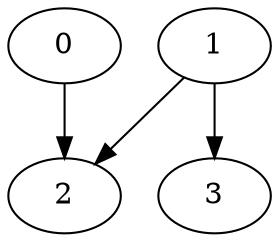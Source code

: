 strict digraph test {
  // Node definitions.
  0;
  1;
  2;
  3;

  // Edge definitions.
  0 -> 2;
  1 -> 2;
  1 -> 3;
}
